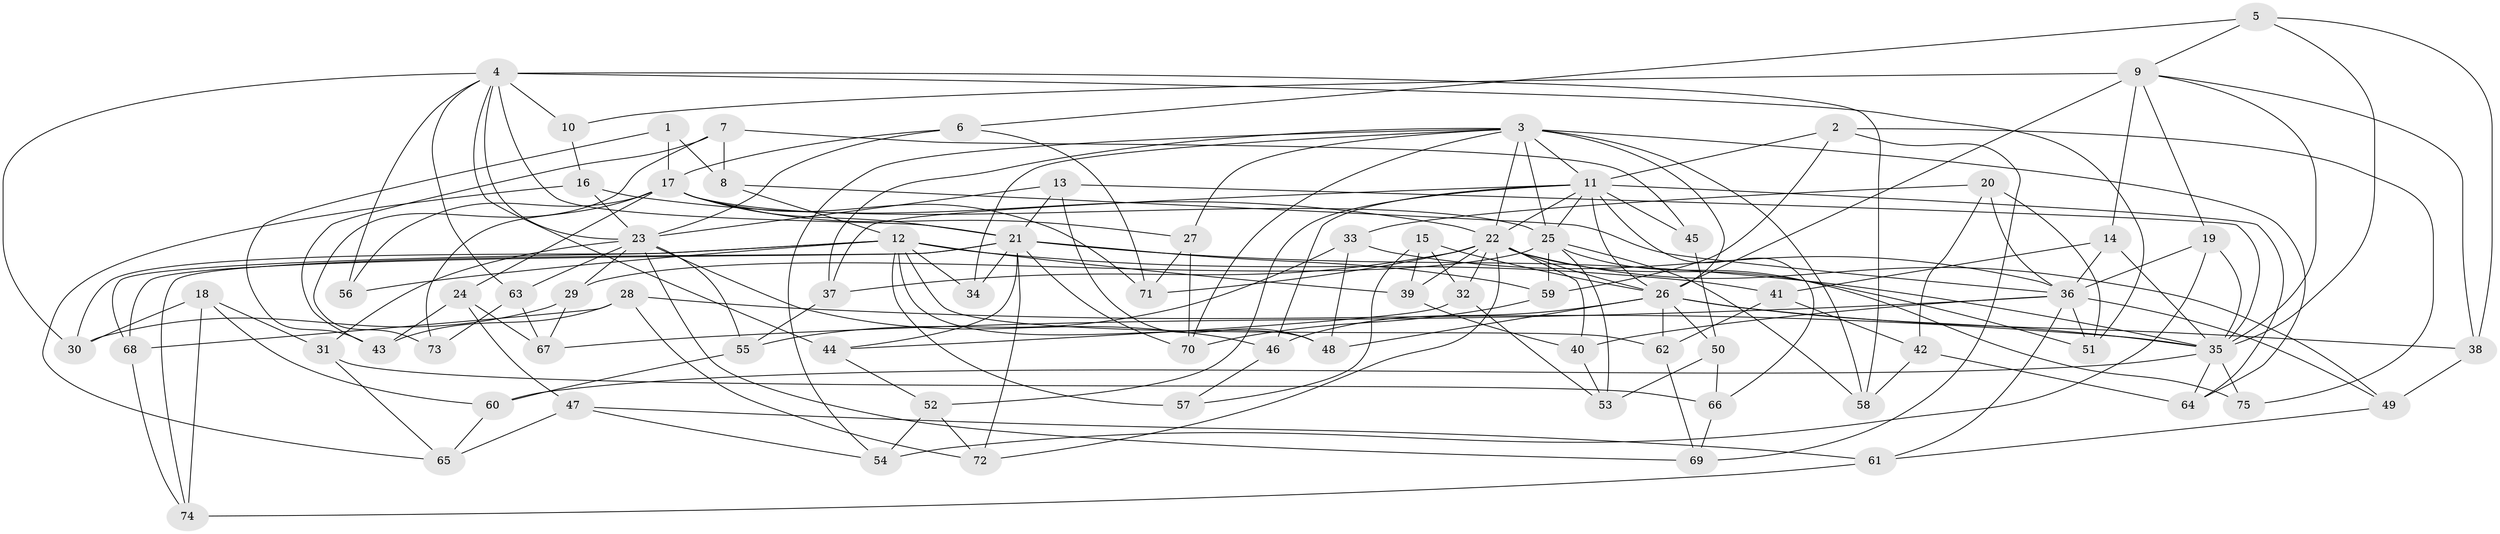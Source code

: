 // original degree distribution, {4: 1.0}
// Generated by graph-tools (version 1.1) at 2025/54/03/04/25 22:54:01]
// undirected, 75 vertices, 185 edges
graph export_dot {
  node [color=gray90,style=filled];
  1;
  2;
  3;
  4;
  5;
  6;
  7;
  8;
  9;
  10;
  11;
  12;
  13;
  14;
  15;
  16;
  17;
  18;
  19;
  20;
  21;
  22;
  23;
  24;
  25;
  26;
  27;
  28;
  29;
  30;
  31;
  32;
  33;
  34;
  35;
  36;
  37;
  38;
  39;
  40;
  41;
  42;
  43;
  44;
  45;
  46;
  47;
  48;
  49;
  50;
  51;
  52;
  53;
  54;
  55;
  56;
  57;
  58;
  59;
  60;
  61;
  62;
  63;
  64;
  65;
  66;
  67;
  68;
  69;
  70;
  71;
  72;
  73;
  74;
  75;
  1 -- 8 [weight=1.0];
  1 -- 17 [weight=2.0];
  1 -- 43 [weight=1.0];
  2 -- 11 [weight=1.0];
  2 -- 59 [weight=1.0];
  2 -- 69 [weight=1.0];
  2 -- 75 [weight=1.0];
  3 -- 11 [weight=1.0];
  3 -- 22 [weight=1.0];
  3 -- 25 [weight=2.0];
  3 -- 26 [weight=1.0];
  3 -- 27 [weight=1.0];
  3 -- 34 [weight=1.0];
  3 -- 37 [weight=1.0];
  3 -- 54 [weight=1.0];
  3 -- 58 [weight=1.0];
  3 -- 64 [weight=1.0];
  3 -- 70 [weight=1.0];
  4 -- 10 [weight=2.0];
  4 -- 21 [weight=1.0];
  4 -- 23 [weight=1.0];
  4 -- 30 [weight=1.0];
  4 -- 44 [weight=1.0];
  4 -- 51 [weight=1.0];
  4 -- 56 [weight=1.0];
  4 -- 58 [weight=1.0];
  4 -- 63 [weight=1.0];
  5 -- 6 [weight=1.0];
  5 -- 9 [weight=1.0];
  5 -- 35 [weight=1.0];
  5 -- 38 [weight=1.0];
  6 -- 17 [weight=1.0];
  6 -- 23 [weight=1.0];
  6 -- 71 [weight=1.0];
  7 -- 8 [weight=1.0];
  7 -- 43 [weight=1.0];
  7 -- 45 [weight=1.0];
  7 -- 73 [weight=1.0];
  8 -- 12 [weight=1.0];
  8 -- 36 [weight=1.0];
  9 -- 10 [weight=1.0];
  9 -- 14 [weight=1.0];
  9 -- 19 [weight=1.0];
  9 -- 26 [weight=2.0];
  9 -- 35 [weight=1.0];
  9 -- 38 [weight=1.0];
  10 -- 16 [weight=1.0];
  11 -- 22 [weight=1.0];
  11 -- 25 [weight=1.0];
  11 -- 26 [weight=1.0];
  11 -- 37 [weight=1.0];
  11 -- 45 [weight=2.0];
  11 -- 46 [weight=1.0];
  11 -- 52 [weight=1.0];
  11 -- 64 [weight=1.0];
  11 -- 66 [weight=1.0];
  12 -- 30 [weight=1.0];
  12 -- 34 [weight=1.0];
  12 -- 39 [weight=1.0];
  12 -- 41 [weight=1.0];
  12 -- 48 [weight=1.0];
  12 -- 56 [weight=2.0];
  12 -- 57 [weight=2.0];
  12 -- 62 [weight=1.0];
  12 -- 68 [weight=1.0];
  13 -- 21 [weight=1.0];
  13 -- 23 [weight=1.0];
  13 -- 35 [weight=1.0];
  13 -- 48 [weight=1.0];
  14 -- 35 [weight=1.0];
  14 -- 36 [weight=1.0];
  14 -- 41 [weight=1.0];
  15 -- 26 [weight=1.0];
  15 -- 32 [weight=1.0];
  15 -- 39 [weight=1.0];
  15 -- 57 [weight=1.0];
  16 -- 22 [weight=1.0];
  16 -- 23 [weight=1.0];
  16 -- 65 [weight=1.0];
  17 -- 21 [weight=1.0];
  17 -- 24 [weight=1.0];
  17 -- 25 [weight=2.0];
  17 -- 27 [weight=1.0];
  17 -- 56 [weight=1.0];
  17 -- 71 [weight=1.0];
  17 -- 73 [weight=2.0];
  18 -- 30 [weight=1.0];
  18 -- 31 [weight=1.0];
  18 -- 60 [weight=1.0];
  18 -- 74 [weight=1.0];
  19 -- 35 [weight=1.0];
  19 -- 36 [weight=1.0];
  19 -- 54 [weight=1.0];
  20 -- 33 [weight=1.0];
  20 -- 36 [weight=1.0];
  20 -- 42 [weight=1.0];
  20 -- 51 [weight=1.0];
  21 -- 34 [weight=2.0];
  21 -- 35 [weight=1.0];
  21 -- 44 [weight=1.0];
  21 -- 59 [weight=1.0];
  21 -- 68 [weight=1.0];
  21 -- 70 [weight=1.0];
  21 -- 72 [weight=1.0];
  21 -- 74 [weight=1.0];
  22 -- 26 [weight=1.0];
  22 -- 32 [weight=1.0];
  22 -- 37 [weight=1.0];
  22 -- 39 [weight=1.0];
  22 -- 40 [weight=1.0];
  22 -- 49 [weight=1.0];
  22 -- 51 [weight=1.0];
  22 -- 71 [weight=1.0];
  22 -- 72 [weight=1.0];
  23 -- 29 [weight=1.0];
  23 -- 31 [weight=1.0];
  23 -- 46 [weight=1.0];
  23 -- 55 [weight=1.0];
  23 -- 63 [weight=1.0];
  23 -- 69 [weight=1.0];
  24 -- 43 [weight=1.0];
  24 -- 47 [weight=1.0];
  24 -- 67 [weight=1.0];
  25 -- 29 [weight=1.0];
  25 -- 53 [weight=1.0];
  25 -- 58 [weight=1.0];
  25 -- 59 [weight=1.0];
  25 -- 75 [weight=1.0];
  26 -- 35 [weight=1.0];
  26 -- 38 [weight=1.0];
  26 -- 46 [weight=1.0];
  26 -- 48 [weight=1.0];
  26 -- 50 [weight=1.0];
  26 -- 62 [weight=1.0];
  27 -- 70 [weight=1.0];
  27 -- 71 [weight=1.0];
  28 -- 35 [weight=1.0];
  28 -- 43 [weight=1.0];
  28 -- 68 [weight=1.0];
  28 -- 72 [weight=1.0];
  29 -- 30 [weight=1.0];
  29 -- 67 [weight=1.0];
  31 -- 65 [weight=1.0];
  31 -- 66 [weight=1.0];
  32 -- 44 [weight=1.0];
  32 -- 53 [weight=1.0];
  33 -- 36 [weight=1.0];
  33 -- 48 [weight=1.0];
  33 -- 55 [weight=1.0];
  35 -- 60 [weight=1.0];
  35 -- 64 [weight=1.0];
  35 -- 75 [weight=2.0];
  36 -- 40 [weight=1.0];
  36 -- 49 [weight=1.0];
  36 -- 51 [weight=1.0];
  36 -- 61 [weight=1.0];
  36 -- 67 [weight=1.0];
  37 -- 55 [weight=1.0];
  38 -- 49 [weight=1.0];
  39 -- 40 [weight=1.0];
  40 -- 53 [weight=1.0];
  41 -- 42 [weight=1.0];
  41 -- 62 [weight=1.0];
  42 -- 58 [weight=1.0];
  42 -- 64 [weight=1.0];
  44 -- 52 [weight=1.0];
  45 -- 50 [weight=1.0];
  46 -- 57 [weight=1.0];
  47 -- 54 [weight=1.0];
  47 -- 61 [weight=1.0];
  47 -- 65 [weight=1.0];
  49 -- 61 [weight=1.0];
  50 -- 53 [weight=1.0];
  50 -- 66 [weight=1.0];
  52 -- 54 [weight=1.0];
  52 -- 72 [weight=1.0];
  55 -- 60 [weight=1.0];
  59 -- 70 [weight=1.0];
  60 -- 65 [weight=1.0];
  61 -- 74 [weight=1.0];
  62 -- 69 [weight=1.0];
  63 -- 67 [weight=1.0];
  63 -- 73 [weight=1.0];
  66 -- 69 [weight=1.0];
  68 -- 74 [weight=1.0];
}
